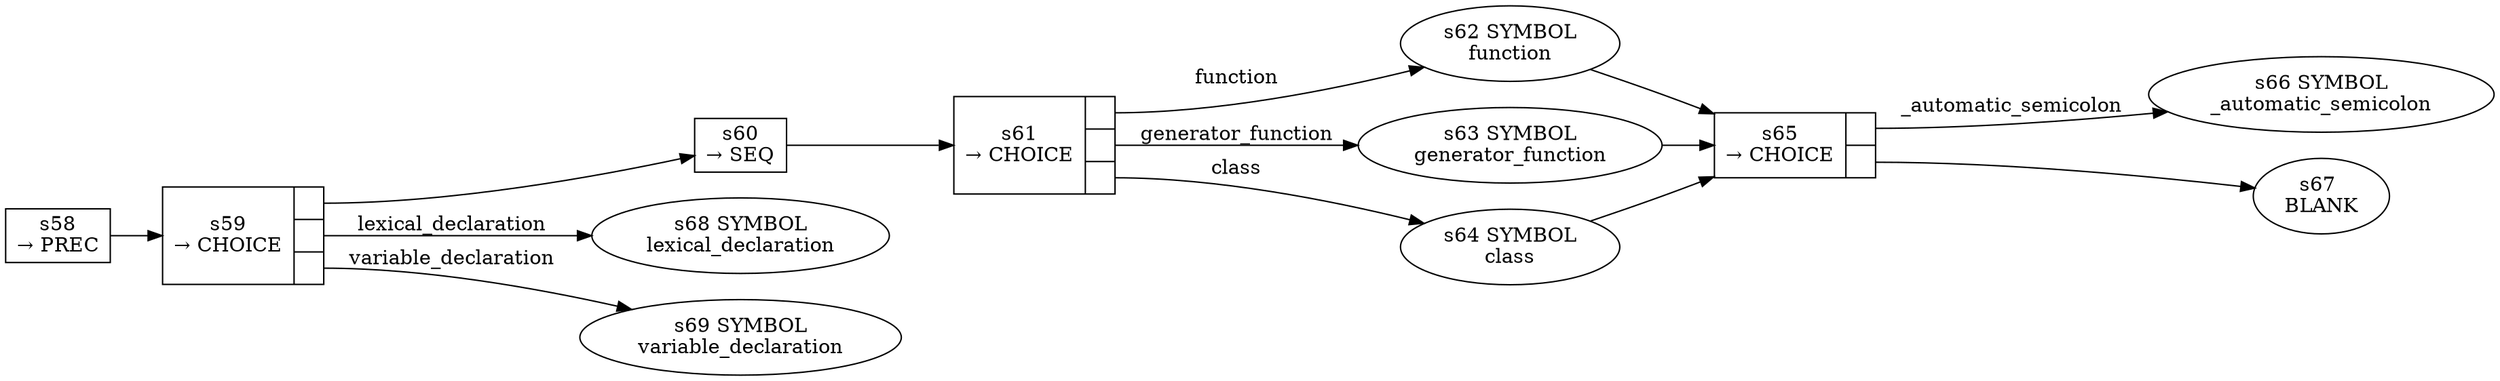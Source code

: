
  digraph _declaration {
  
    rankdir=LR;
  
    s58 [label="s58\n&rarr; PREC", shape=record, fixedsize=false, peripheries=1];
  s59 [label="{s59\n&rarr; CHOICE|{<p0>|<p1>|<p2>}}", shape=record, fixedsize=false, peripheries=1];
  s60 [label="s60\n&rarr; SEQ", shape=record, fixedsize=false, peripheries=1];
  s61 [label="{s61\n&rarr; CHOICE|{<p0>|<p1>|<p2>}}", shape=record, fixedsize=false, peripheries=1];
  s62 [label="s62 SYMBOL\nfunction" href="javascript-grammar.json.function.dot.svg"];
  s61:p0 -> s62 [label="function"];
  s63 [label="s63 SYMBOL\ngenerator_function" href="javascript-grammar.json.generator_function.dot.svg"];
  s61:p1 -> s63 [label="generator_function"];
  s64 [label="s64 SYMBOL\nclass" href="javascript-grammar.json.class.dot.svg"];
  s61:p2 -> s64 [label="class"];
  s60 -> s61 [];
  s65 [label="{s65\n&rarr; CHOICE|{<p0>|<p1>}}", shape=record, fixedsize=false, peripheries=1];
  s66 [label="s66 SYMBOL\n_automatic_semicolon" href="javascript-grammar.json._automatic_semicolon.dot.svg"];
  s65:p0 -> s66 [label="_automatic_semicolon"];
  s67 [label="s67 \nBLANK"];
  s65:p1 -> s67 [label=""];
  s62 -> s65 [];
  s63 -> s65 [];
  s64 -> s65 [];
  s59:p0 -> s60 [label=""];
  s68 [label="s68 SYMBOL\nlexical_declaration" href="javascript-grammar.json.lexical_declaration.dot.svg"];
  s59:p1 -> s68 [label="lexical_declaration"];
  s69 [label="s69 SYMBOL\nvariable_declaration" href="javascript-grammar.json.variable_declaration.dot.svg"];
  s59:p2 -> s69 [label="variable_declaration"];
  s58 -> s59 [];
  
  }
  